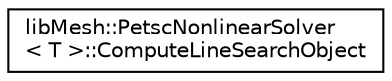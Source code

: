 digraph "类继承关系图"
{
 // INTERACTIVE_SVG=YES
  edge [fontname="Helvetica",fontsize="10",labelfontname="Helvetica",labelfontsize="10"];
  node [fontname="Helvetica",fontsize="10",shape=record];
  rankdir="LR";
  Node1 [label="libMesh::PetscNonlinearSolver\l\< T \>::ComputeLineSearchObject",height=0.2,width=0.4,color="black", fillcolor="white", style="filled",URL="$classlibMesh_1_1PetscNonlinearSolver_1_1ComputeLineSearchObject.html",tooltip="Abstract base class to be used to implement a custom line-search algorithm. "];
}
